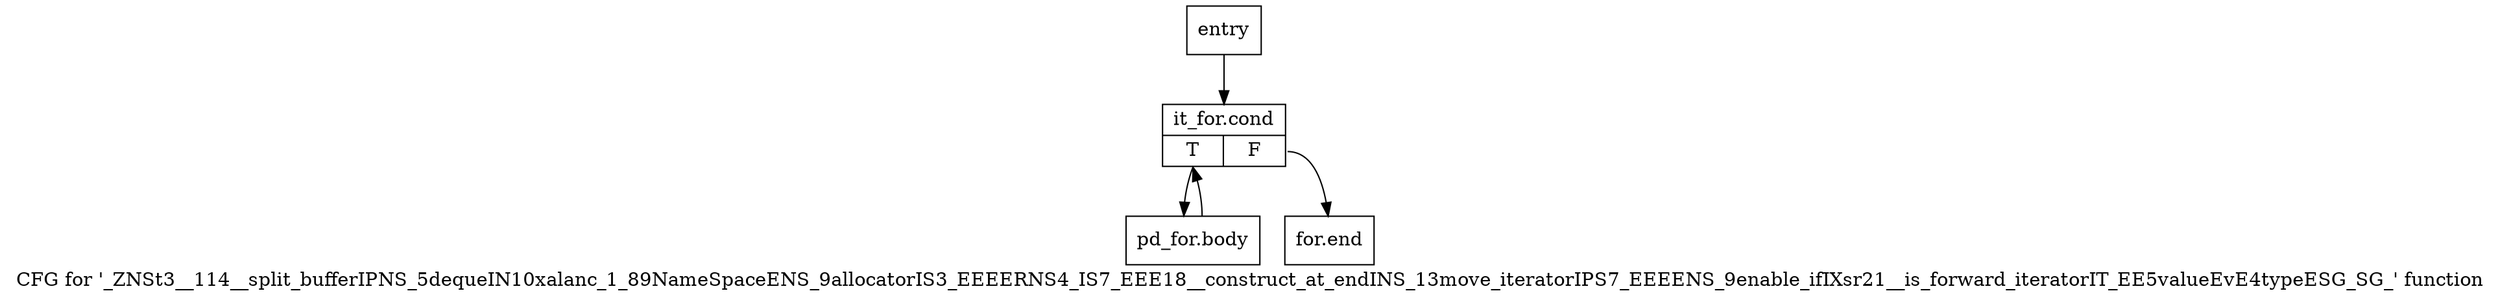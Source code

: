 digraph "CFG for '_ZNSt3__114__split_bufferIPNS_5dequeIN10xalanc_1_89NameSpaceENS_9allocatorIS3_EEEERNS4_IS7_EEE18__construct_at_endINS_13move_iteratorIPS7_EEEENS_9enable_ifIXsr21__is_forward_iteratorIT_EE5valueEvE4typeESG_SG_' function" {
	label="CFG for '_ZNSt3__114__split_bufferIPNS_5dequeIN10xalanc_1_89NameSpaceENS_9allocatorIS3_EEEERNS4_IS7_EEE18__construct_at_endINS_13move_iteratorIPS7_EEEENS_9enable_ifIXsr21__is_forward_iteratorIT_EE5valueEvE4typeESG_SG_' function";

	Node0x787db30 [shape=record,label="{entry}"];
	Node0x787db30 -> Node0x787db80;
	Node0x787db80 [shape=record,label="{it_for.cond|{<s0>T|<s1>F}}"];
	Node0x787db80:s0 -> Node0x787dbd0;
	Node0x787db80:s1 -> Node0x787dc20;
	Node0x787dbd0 [shape=record,label="{pd_for.body}"];
	Node0x787dbd0 -> Node0x787db80;
	Node0x787dc20 [shape=record,label="{for.end}"];
}
